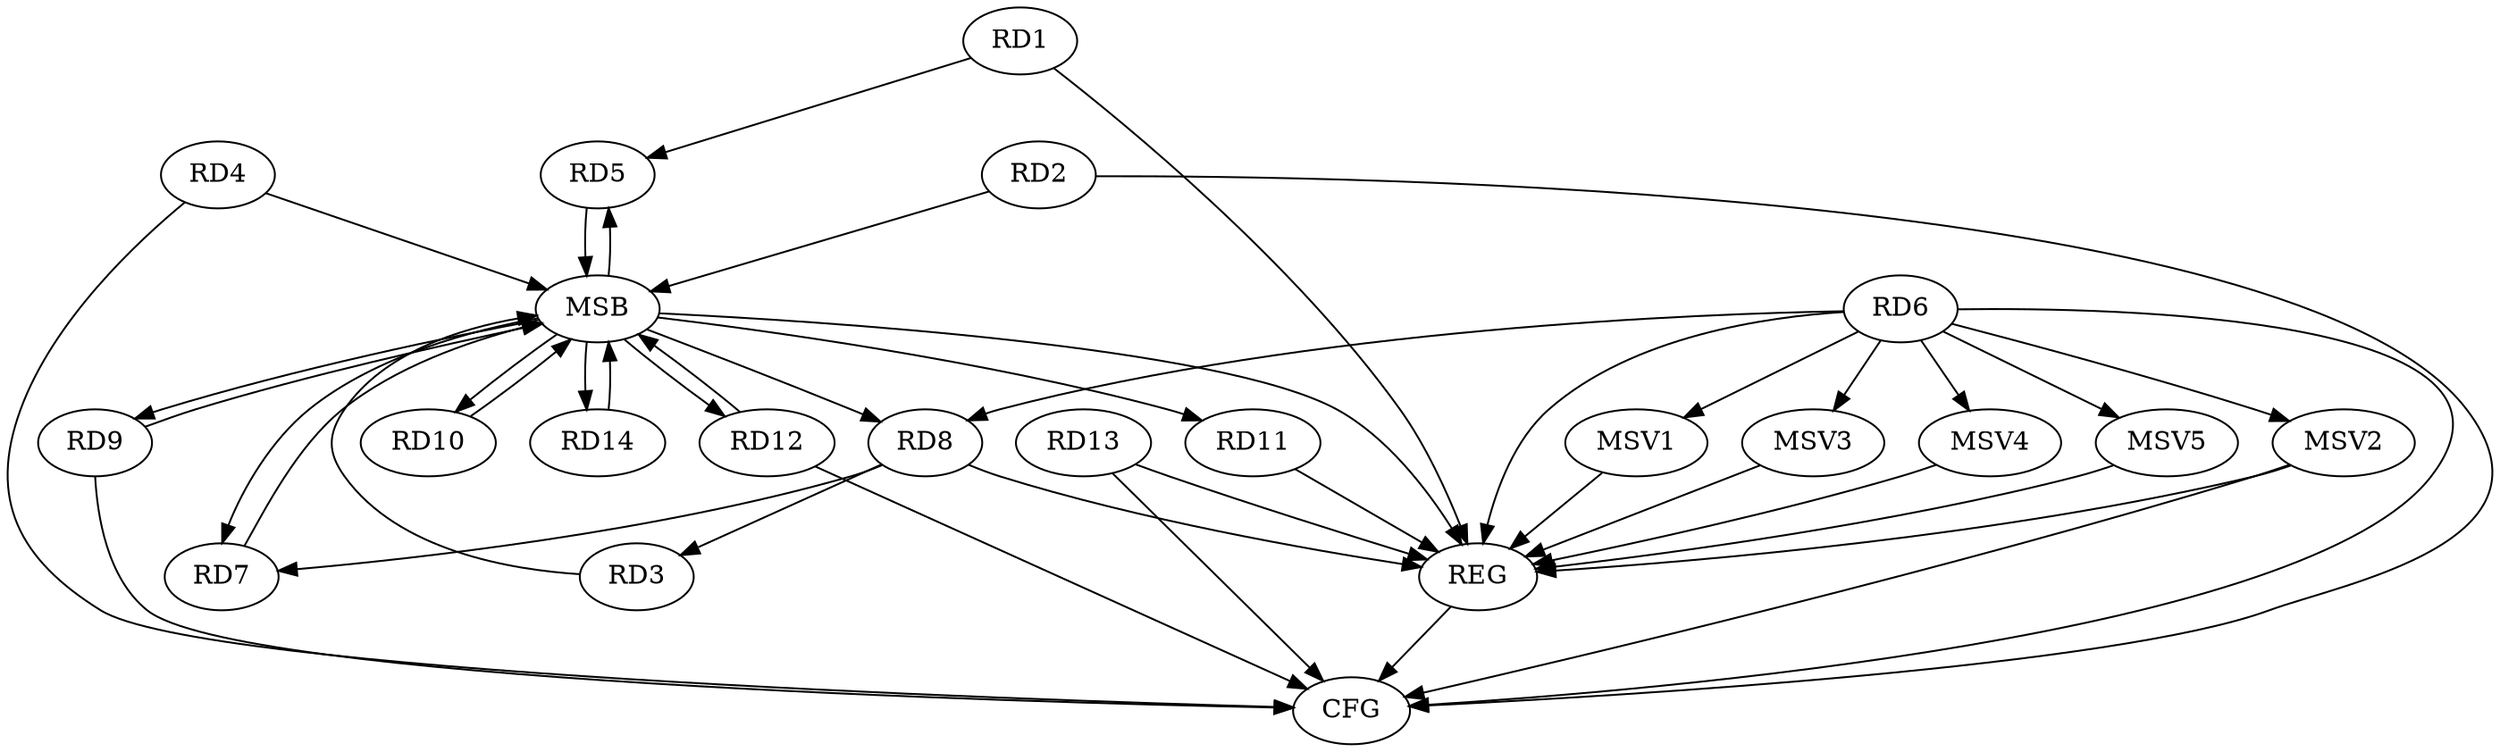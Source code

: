 strict digraph G {
  RD1 [ label="RD1" ];
  RD2 [ label="RD2" ];
  RD3 [ label="RD3" ];
  RD4 [ label="RD4" ];
  RD5 [ label="RD5" ];
  RD6 [ label="RD6" ];
  RD7 [ label="RD7" ];
  RD8 [ label="RD8" ];
  RD9 [ label="RD9" ];
  RD10 [ label="RD10" ];
  RD11 [ label="RD11" ];
  RD12 [ label="RD12" ];
  RD13 [ label="RD13" ];
  RD14 [ label="RD14" ];
  REG [ label="REG" ];
  MSB [ label="MSB" ];
  CFG [ label="CFG" ];
  MSV1 [ label="MSV1" ];
  MSV2 [ label="MSV2" ];
  MSV3 [ label="MSV3" ];
  MSV4 [ label="MSV4" ];
  MSV5 [ label="MSV5" ];
  RD1 -> RD5;
  RD8 -> RD3;
  RD6 -> RD8;
  RD8 -> RD7;
  RD1 -> REG;
  RD6 -> REG;
  RD8 -> REG;
  RD11 -> REG;
  RD13 -> REG;
  RD2 -> MSB;
  MSB -> RD8;
  MSB -> RD9;
  MSB -> RD12;
  MSB -> REG;
  RD3 -> MSB;
  RD4 -> MSB;
  RD5 -> MSB;
  MSB -> RD14;
  RD7 -> MSB;
  MSB -> RD5;
  RD9 -> MSB;
  MSB -> RD7;
  MSB -> RD11;
  RD10 -> MSB;
  RD12 -> MSB;
  RD14 -> MSB;
  MSB -> RD10;
  RD4 -> CFG;
  RD6 -> CFG;
  RD13 -> CFG;
  RD2 -> CFG;
  RD9 -> CFG;
  RD12 -> CFG;
  REG -> CFG;
  RD6 -> MSV1;
  MSV1 -> REG;
  RD6 -> MSV2;
  MSV2 -> REG;
  MSV2 -> CFG;
  RD6 -> MSV3;
  RD6 -> MSV4;
  MSV3 -> REG;
  MSV4 -> REG;
  RD6 -> MSV5;
  MSV5 -> REG;
}
